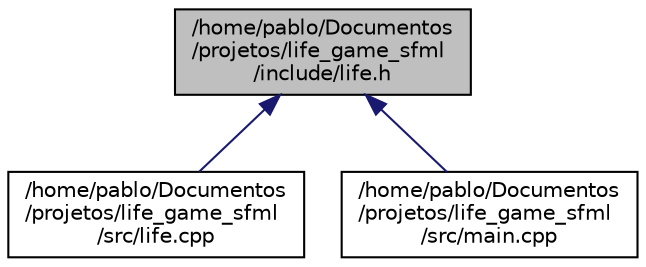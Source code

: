digraph "/home/pablo/Documentos/projetos/life_game_sfml/include/life.h"
{
  edge [fontname="Helvetica",fontsize="10",labelfontname="Helvetica",labelfontsize="10"];
  node [fontname="Helvetica",fontsize="10",shape=record];
  Node6 [label="/home/pablo/Documentos\l/projetos/life_game_sfml\l/include/life.h",height=0.2,width=0.4,color="black", fillcolor="grey75", style="filled", fontcolor="black"];
  Node6 -> Node7 [dir="back",color="midnightblue",fontsize="10",style="solid",fontname="Helvetica"];
  Node7 [label="/home/pablo/Documentos\l/projetos/life_game_sfml\l/src/life.cpp",height=0.2,width=0.4,color="black", fillcolor="white", style="filled",URL="$d2/d5b/life_8cpp.html"];
  Node6 -> Node8 [dir="back",color="midnightblue",fontsize="10",style="solid",fontname="Helvetica"];
  Node8 [label="/home/pablo/Documentos\l/projetos/life_game_sfml\l/src/main.cpp",height=0.2,width=0.4,color="black", fillcolor="white", style="filled",URL="$df/d0a/main_8cpp.html"];
}
